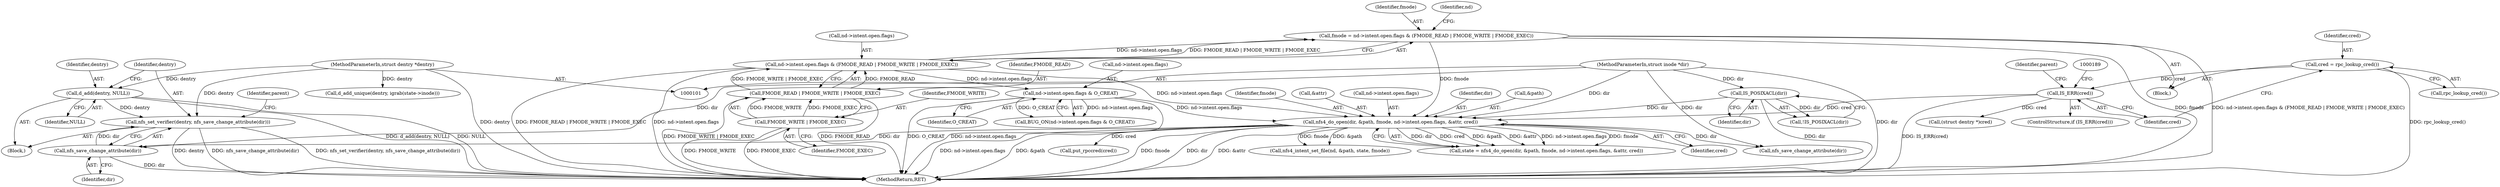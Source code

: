 digraph "0_linux_dc0b027dfadfcb8a5504f7d8052754bf8d501ab9_5@pointer" {
"1000231" [label="(Call,nfs_set_verifier(dentry, nfs_save_change_attribute(dir)))"];
"1000228" [label="(Call,d_add(dentry, NULL))"];
"1000103" [label="(MethodParameterIn,struct dentry *dentry)"];
"1000233" [label="(Call,nfs_save_change_attribute(dir))"];
"1000200" [label="(Call,nfs4_do_open(dir, &path, fmode, nd->intent.open.flags, &attr, cred))"];
"1000153" [label="(Call,IS_POSIXACL(dir))"];
"1000102" [label="(MethodParameterIn,struct inode *dir)"];
"1000113" [label="(Call,fmode = nd->intent.open.flags & (FMODE_READ | FMODE_WRITE | FMODE_EXEC))"];
"1000115" [label="(Call,nd->intent.open.flags & (FMODE_READ | FMODE_WRITE | FMODE_EXEC))"];
"1000123" [label="(Call,FMODE_READ | FMODE_WRITE | FMODE_EXEC)"];
"1000125" [label="(Call,FMODE_WRITE | FMODE_EXEC)"];
"1000172" [label="(Call,nd->intent.open.flags & O_CREAT)"];
"1000185" [label="(Call,IS_ERR(cred))"];
"1000181" [label="(Call,cred = rpc_lookup_cred())"];
"1000116" [label="(Call,nd->intent.open.flags)"];
"1000184" [label="(ControlStructure,if (IS_ERR(cred)))"];
"1000274" [label="(MethodReturn,RET)"];
"1000125" [label="(Call,FMODE_WRITE | FMODE_EXEC)"];
"1000102" [label="(MethodParameterIn,struct inode *dir)"];
"1000204" [label="(Identifier,fmode)"];
"1000182" [label="(Identifier,cred)"];
"1000243" [label="(Call,d_add_unique(dentry, igrab(state->inode)))"];
"1000232" [label="(Identifier,dentry)"];
"1000114" [label="(Identifier,fmode)"];
"1000115" [label="(Call,nd->intent.open.flags & (FMODE_READ | FMODE_WRITE | FMODE_EXEC))"];
"1000180" [label="(Identifier,O_CREAT)"];
"1000266" [label="(Call,nfs4_intent_set_file(nd, &path, state, fmode))"];
"1000127" [label="(Identifier,FMODE_EXEC)"];
"1000212" [label="(Call,&attr)"];
"1000205" [label="(Call,nd->intent.open.flags)"];
"1000236" [label="(Identifier,parent)"];
"1000124" [label="(Identifier,FMODE_READ)"];
"1000113" [label="(Call,fmode = nd->intent.open.flags & (FMODE_READ | FMODE_WRITE | FMODE_EXEC))"];
"1000230" [label="(Identifier,NULL)"];
"1000173" [label="(Call,nd->intent.open.flags)"];
"1000123" [label="(Call,FMODE_READ | FMODE_WRITE | FMODE_EXEC)"];
"1000186" [label="(Identifier,cred)"];
"1000262" [label="(Call,nfs_save_change_attribute(dir))"];
"1000152" [label="(Call,!IS_POSIXACL(dir))"];
"1000131" [label="(Identifier,nd)"];
"1000227" [label="(Block,)"];
"1000200" [label="(Call,nfs4_do_open(dir, &path, fmode, nd->intent.open.flags, &attr, cred))"];
"1000231" [label="(Call,nfs_set_verifier(dentry, nfs_save_change_attribute(dir)))"];
"1000198" [label="(Call,state = nfs4_do_open(dir, &path, fmode, nd->intent.open.flags, &attr, cred))"];
"1000172" [label="(Call,nd->intent.open.flags & O_CREAT)"];
"1000192" [label="(Identifier,parent)"];
"1000183" [label="(Call,rpc_lookup_cred())"];
"1000228" [label="(Call,d_add(dentry, NULL))"];
"1000214" [label="(Identifier,cred)"];
"1000185" [label="(Call,IS_ERR(cred))"];
"1000201" [label="(Identifier,dir)"];
"1000181" [label="(Call,cred = rpc_lookup_cred())"];
"1000233" [label="(Call,nfs_save_change_attribute(dir))"];
"1000234" [label="(Identifier,dir)"];
"1000202" [label="(Call,&path)"];
"1000171" [label="(Call,BUG_ON(nd->intent.open.flags & O_CREAT))"];
"1000103" [label="(MethodParameterIn,struct dentry *dentry)"];
"1000154" [label="(Identifier,dir)"];
"1000126" [label="(Identifier,FMODE_WRITE)"];
"1000215" [label="(Call,put_rpccred(cred))"];
"1000229" [label="(Identifier,dentry)"];
"1000153" [label="(Call,IS_POSIXACL(dir))"];
"1000105" [label="(Block,)"];
"1000188" [label="(Call,(struct dentry *)cred)"];
"1000231" -> "1000227"  [label="AST: "];
"1000231" -> "1000233"  [label="CFG: "];
"1000232" -> "1000231"  [label="AST: "];
"1000233" -> "1000231"  [label="AST: "];
"1000236" -> "1000231"  [label="CFG: "];
"1000231" -> "1000274"  [label="DDG: nfs_set_verifier(dentry, nfs_save_change_attribute(dir))"];
"1000231" -> "1000274"  [label="DDG: dentry"];
"1000231" -> "1000274"  [label="DDG: nfs_save_change_attribute(dir)"];
"1000228" -> "1000231"  [label="DDG: dentry"];
"1000103" -> "1000231"  [label="DDG: dentry"];
"1000233" -> "1000231"  [label="DDG: dir"];
"1000228" -> "1000227"  [label="AST: "];
"1000228" -> "1000230"  [label="CFG: "];
"1000229" -> "1000228"  [label="AST: "];
"1000230" -> "1000228"  [label="AST: "];
"1000232" -> "1000228"  [label="CFG: "];
"1000228" -> "1000274"  [label="DDG: d_add(dentry, NULL)"];
"1000228" -> "1000274"  [label="DDG: NULL"];
"1000103" -> "1000228"  [label="DDG: dentry"];
"1000103" -> "1000101"  [label="AST: "];
"1000103" -> "1000274"  [label="DDG: dentry"];
"1000103" -> "1000243"  [label="DDG: dentry"];
"1000233" -> "1000234"  [label="CFG: "];
"1000234" -> "1000233"  [label="AST: "];
"1000233" -> "1000274"  [label="DDG: dir"];
"1000200" -> "1000233"  [label="DDG: dir"];
"1000102" -> "1000233"  [label="DDG: dir"];
"1000200" -> "1000198"  [label="AST: "];
"1000200" -> "1000214"  [label="CFG: "];
"1000201" -> "1000200"  [label="AST: "];
"1000202" -> "1000200"  [label="AST: "];
"1000204" -> "1000200"  [label="AST: "];
"1000205" -> "1000200"  [label="AST: "];
"1000212" -> "1000200"  [label="AST: "];
"1000214" -> "1000200"  [label="AST: "];
"1000198" -> "1000200"  [label="CFG: "];
"1000200" -> "1000274"  [label="DDG: dir"];
"1000200" -> "1000274"  [label="DDG: &attr"];
"1000200" -> "1000274"  [label="DDG: nd->intent.open.flags"];
"1000200" -> "1000274"  [label="DDG: &path"];
"1000200" -> "1000274"  [label="DDG: fmode"];
"1000200" -> "1000198"  [label="DDG: dir"];
"1000200" -> "1000198"  [label="DDG: cred"];
"1000200" -> "1000198"  [label="DDG: &path"];
"1000200" -> "1000198"  [label="DDG: &attr"];
"1000200" -> "1000198"  [label="DDG: nd->intent.open.flags"];
"1000200" -> "1000198"  [label="DDG: fmode"];
"1000153" -> "1000200"  [label="DDG: dir"];
"1000102" -> "1000200"  [label="DDG: dir"];
"1000113" -> "1000200"  [label="DDG: fmode"];
"1000172" -> "1000200"  [label="DDG: nd->intent.open.flags"];
"1000115" -> "1000200"  [label="DDG: nd->intent.open.flags"];
"1000185" -> "1000200"  [label="DDG: cred"];
"1000200" -> "1000215"  [label="DDG: cred"];
"1000200" -> "1000262"  [label="DDG: dir"];
"1000200" -> "1000266"  [label="DDG: &path"];
"1000200" -> "1000266"  [label="DDG: fmode"];
"1000153" -> "1000152"  [label="AST: "];
"1000153" -> "1000154"  [label="CFG: "];
"1000154" -> "1000153"  [label="AST: "];
"1000152" -> "1000153"  [label="CFG: "];
"1000153" -> "1000274"  [label="DDG: dir"];
"1000153" -> "1000152"  [label="DDG: dir"];
"1000102" -> "1000153"  [label="DDG: dir"];
"1000102" -> "1000101"  [label="AST: "];
"1000102" -> "1000274"  [label="DDG: dir"];
"1000102" -> "1000262"  [label="DDG: dir"];
"1000113" -> "1000105"  [label="AST: "];
"1000113" -> "1000115"  [label="CFG: "];
"1000114" -> "1000113"  [label="AST: "];
"1000115" -> "1000113"  [label="AST: "];
"1000131" -> "1000113"  [label="CFG: "];
"1000113" -> "1000274"  [label="DDG: fmode"];
"1000113" -> "1000274"  [label="DDG: nd->intent.open.flags & (FMODE_READ | FMODE_WRITE | FMODE_EXEC)"];
"1000115" -> "1000113"  [label="DDG: nd->intent.open.flags"];
"1000115" -> "1000113"  [label="DDG: FMODE_READ | FMODE_WRITE | FMODE_EXEC"];
"1000115" -> "1000123"  [label="CFG: "];
"1000116" -> "1000115"  [label="AST: "];
"1000123" -> "1000115"  [label="AST: "];
"1000115" -> "1000274"  [label="DDG: FMODE_READ | FMODE_WRITE | FMODE_EXEC"];
"1000115" -> "1000274"  [label="DDG: nd->intent.open.flags"];
"1000123" -> "1000115"  [label="DDG: FMODE_READ"];
"1000123" -> "1000115"  [label="DDG: FMODE_WRITE | FMODE_EXEC"];
"1000115" -> "1000172"  [label="DDG: nd->intent.open.flags"];
"1000123" -> "1000125"  [label="CFG: "];
"1000124" -> "1000123"  [label="AST: "];
"1000125" -> "1000123"  [label="AST: "];
"1000123" -> "1000274"  [label="DDG: FMODE_WRITE | FMODE_EXEC"];
"1000123" -> "1000274"  [label="DDG: FMODE_READ"];
"1000125" -> "1000123"  [label="DDG: FMODE_WRITE"];
"1000125" -> "1000123"  [label="DDG: FMODE_EXEC"];
"1000125" -> "1000127"  [label="CFG: "];
"1000126" -> "1000125"  [label="AST: "];
"1000127" -> "1000125"  [label="AST: "];
"1000125" -> "1000274"  [label="DDG: FMODE_WRITE"];
"1000125" -> "1000274"  [label="DDG: FMODE_EXEC"];
"1000172" -> "1000171"  [label="AST: "];
"1000172" -> "1000180"  [label="CFG: "];
"1000173" -> "1000172"  [label="AST: "];
"1000180" -> "1000172"  [label="AST: "];
"1000171" -> "1000172"  [label="CFG: "];
"1000172" -> "1000274"  [label="DDG: O_CREAT"];
"1000172" -> "1000274"  [label="DDG: nd->intent.open.flags"];
"1000172" -> "1000171"  [label="DDG: nd->intent.open.flags"];
"1000172" -> "1000171"  [label="DDG: O_CREAT"];
"1000185" -> "1000184"  [label="AST: "];
"1000185" -> "1000186"  [label="CFG: "];
"1000186" -> "1000185"  [label="AST: "];
"1000189" -> "1000185"  [label="CFG: "];
"1000192" -> "1000185"  [label="CFG: "];
"1000185" -> "1000274"  [label="DDG: IS_ERR(cred)"];
"1000181" -> "1000185"  [label="DDG: cred"];
"1000185" -> "1000188"  [label="DDG: cred"];
"1000181" -> "1000105"  [label="AST: "];
"1000181" -> "1000183"  [label="CFG: "];
"1000182" -> "1000181"  [label="AST: "];
"1000183" -> "1000181"  [label="AST: "];
"1000186" -> "1000181"  [label="CFG: "];
"1000181" -> "1000274"  [label="DDG: rpc_lookup_cred()"];
}
